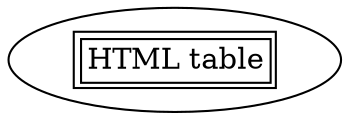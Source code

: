 digraph graph_14
{
	rankdir = TB

	node_14
	[
		label = <<table><tr><td>HTML table</td></tr></table>>
	]
}
